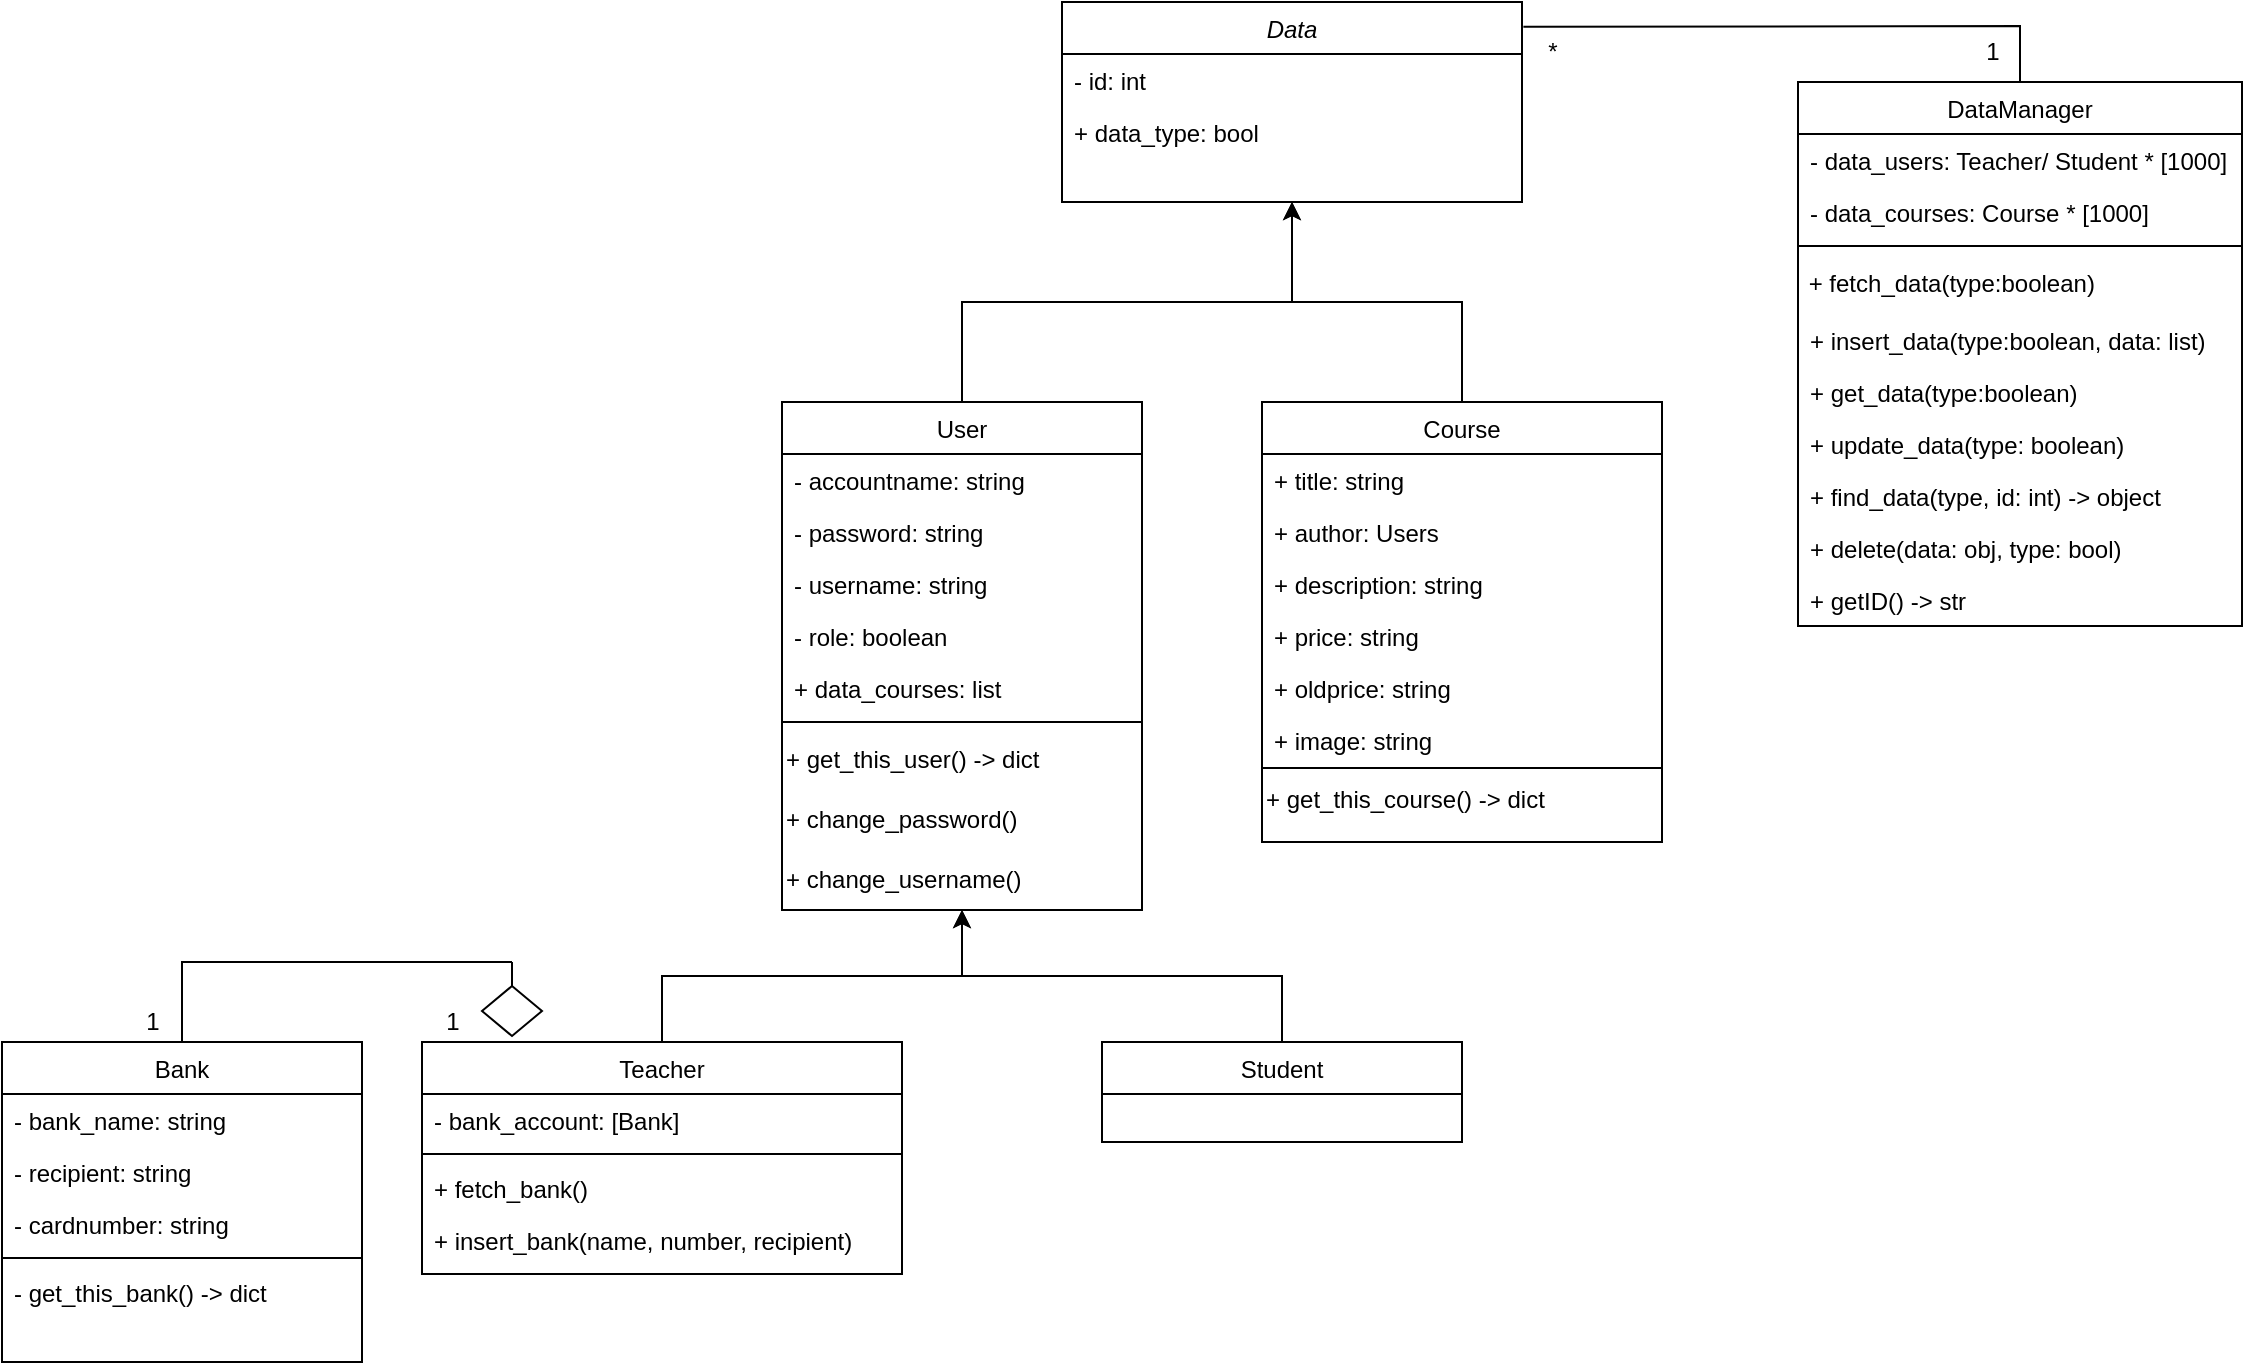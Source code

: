 <mxfile version="24.4.13" type="device">
  <diagram id="C5RBs43oDa-KdzZeNtuy" name="Page-1">
    <mxGraphModel dx="2234" dy="669" grid="1" gridSize="10" guides="1" tooltips="1" connect="1" arrows="1" fold="1" page="1" pageScale="1" pageWidth="827" pageHeight="1169" math="0" shadow="0">
      <root>
        <mxCell id="WIyWlLk6GJQsqaUBKTNV-0" />
        <mxCell id="WIyWlLk6GJQsqaUBKTNV-1" parent="WIyWlLk6GJQsqaUBKTNV-0" />
        <mxCell id="zkfFHV4jXpPFQw0GAbJ--0" value="Data" style="swimlane;fontStyle=2;align=center;verticalAlign=top;childLayout=stackLayout;horizontal=1;startSize=26;horizontalStack=0;resizeParent=1;resizeLast=0;collapsible=1;marginBottom=0;rounded=0;shadow=0;strokeWidth=1;" parent="WIyWlLk6GJQsqaUBKTNV-1" vertex="1">
          <mxGeometry x="140" y="80" width="230" height="100" as="geometry">
            <mxRectangle x="230" y="140" width="160" height="26" as="alternateBounds" />
          </mxGeometry>
        </mxCell>
        <mxCell id="dGWZSjaGaNEGDS7ft2SP-1" value="- id: int" style="text;align=left;verticalAlign=top;spacingLeft=4;spacingRight=4;overflow=hidden;rotatable=0;points=[[0,0.5],[1,0.5]];portConstraint=eastwest;rounded=0;shadow=0;html=0;" parent="zkfFHV4jXpPFQw0GAbJ--0" vertex="1">
          <mxGeometry y="26" width="230" height="26" as="geometry" />
        </mxCell>
        <mxCell id="V5tZjTN5XGr2il_91O5r-17" value="+ data_type: bool" style="text;align=left;verticalAlign=top;spacingLeft=4;spacingRight=4;overflow=hidden;rotatable=0;points=[[0,0.5],[1,0.5]];portConstraint=eastwest;rounded=0;shadow=0;html=0;" parent="zkfFHV4jXpPFQw0GAbJ--0" vertex="1">
          <mxGeometry y="52" width="230" height="26" as="geometry" />
        </mxCell>
        <mxCell id="V5tZjTN5XGr2il_91O5r-1" style="edgeStyle=orthogonalEdgeStyle;rounded=0;orthogonalLoop=1;jettySize=auto;html=1;entryX=0.5;entryY=1;entryDx=0;entryDy=0;" parent="WIyWlLk6GJQsqaUBKTNV-1" source="zkfFHV4jXpPFQw0GAbJ--13" target="zkfFHV4jXpPFQw0GAbJ--0" edge="1">
          <mxGeometry relative="1" as="geometry" />
        </mxCell>
        <mxCell id="zkfFHV4jXpPFQw0GAbJ--13" value="Course" style="swimlane;fontStyle=0;align=center;verticalAlign=top;childLayout=stackLayout;horizontal=1;startSize=26;horizontalStack=0;resizeParent=1;resizeLast=0;collapsible=1;marginBottom=0;rounded=0;shadow=0;strokeWidth=1;" parent="WIyWlLk6GJQsqaUBKTNV-1" vertex="1">
          <mxGeometry x="240" y="280" width="200" height="220" as="geometry">
            <mxRectangle x="340" y="380" width="170" height="26" as="alternateBounds" />
          </mxGeometry>
        </mxCell>
        <mxCell id="zkfFHV4jXpPFQw0GAbJ--14" value="+ title: string" style="text;align=left;verticalAlign=top;spacingLeft=4;spacingRight=4;overflow=hidden;rotatable=0;points=[[0,0.5],[1,0.5]];portConstraint=eastwest;" parent="zkfFHV4jXpPFQw0GAbJ--13" vertex="1">
          <mxGeometry y="26" width="200" height="26" as="geometry" />
        </mxCell>
        <mxCell id="V5tZjTN5XGr2il_91O5r-4" value="+ author: Users" style="text;align=left;verticalAlign=top;spacingLeft=4;spacingRight=4;overflow=hidden;rotatable=0;points=[[0,0.5],[1,0.5]];portConstraint=eastwest;" parent="zkfFHV4jXpPFQw0GAbJ--13" vertex="1">
          <mxGeometry y="52" width="200" height="26" as="geometry" />
        </mxCell>
        <mxCell id="V5tZjTN5XGr2il_91O5r-5" value="+ description: string" style="text;align=left;verticalAlign=top;spacingLeft=4;spacingRight=4;overflow=hidden;rotatable=0;points=[[0,0.5],[1,0.5]];portConstraint=eastwest;" parent="zkfFHV4jXpPFQw0GAbJ--13" vertex="1">
          <mxGeometry y="78" width="200" height="26" as="geometry" />
        </mxCell>
        <mxCell id="V5tZjTN5XGr2il_91O5r-13" value="+ price: string" style="text;align=left;verticalAlign=top;spacingLeft=4;spacingRight=4;overflow=hidden;rotatable=0;points=[[0,0.5],[1,0.5]];portConstraint=eastwest;" parent="zkfFHV4jXpPFQw0GAbJ--13" vertex="1">
          <mxGeometry y="104" width="200" height="26" as="geometry" />
        </mxCell>
        <mxCell id="V5tZjTN5XGr2il_91O5r-14" value="+ oldprice: string" style="text;align=left;verticalAlign=top;spacingLeft=4;spacingRight=4;overflow=hidden;rotatable=0;points=[[0,0.5],[1,0.5]];portConstraint=eastwest;" parent="zkfFHV4jXpPFQw0GAbJ--13" vertex="1">
          <mxGeometry y="130" width="200" height="26" as="geometry" />
        </mxCell>
        <mxCell id="V5tZjTN5XGr2il_91O5r-15" value="+ image: string" style="text;align=left;verticalAlign=top;spacingLeft=4;spacingRight=4;overflow=hidden;rotatable=0;points=[[0,0.5],[1,0.5]];portConstraint=eastwest;" parent="zkfFHV4jXpPFQw0GAbJ--13" vertex="1">
          <mxGeometry y="156" width="200" height="26" as="geometry" />
        </mxCell>
        <mxCell id="zkfFHV4jXpPFQw0GAbJ--15" value="" style="line;html=1;strokeWidth=1;align=left;verticalAlign=middle;spacingTop=-1;spacingLeft=3;spacingRight=3;rotatable=0;labelPosition=right;points=[];portConstraint=eastwest;" parent="zkfFHV4jXpPFQw0GAbJ--13" vertex="1">
          <mxGeometry y="182" width="200" height="2" as="geometry" />
        </mxCell>
        <mxCell id="XUHwCTbrXwd2QGcEJ7wP-3" value="+ get_this_course() -&amp;gt; dict" style="text;html=1;align=left;verticalAlign=middle;resizable=0;points=[];autosize=1;strokeColor=none;fillColor=none;" parent="zkfFHV4jXpPFQw0GAbJ--13" vertex="1">
          <mxGeometry y="184" width="200" height="30" as="geometry" />
        </mxCell>
        <mxCell id="zkfFHV4jXpPFQw0GAbJ--17" value="DataManager" style="swimlane;fontStyle=0;align=center;verticalAlign=top;childLayout=stackLayout;horizontal=1;startSize=26;horizontalStack=0;resizeParent=1;resizeLast=0;collapsible=1;marginBottom=0;rounded=0;shadow=0;strokeWidth=1;" parent="WIyWlLk6GJQsqaUBKTNV-1" vertex="1">
          <mxGeometry x="508" y="120" width="222" height="272" as="geometry">
            <mxRectangle x="550" y="140" width="160" height="26" as="alternateBounds" />
          </mxGeometry>
        </mxCell>
        <mxCell id="zkfFHV4jXpPFQw0GAbJ--18" value="- data_users: Teacher/ Student * [1000] " style="text;align=left;verticalAlign=top;spacingLeft=4;spacingRight=4;overflow=hidden;rotatable=0;points=[[0,0.5],[1,0.5]];portConstraint=eastwest;" parent="zkfFHV4jXpPFQw0GAbJ--17" vertex="1">
          <mxGeometry y="26" width="222" height="26" as="geometry" />
        </mxCell>
        <mxCell id="XUHwCTbrXwd2QGcEJ7wP-0" value="- data_courses: Course * [1000] " style="text;align=left;verticalAlign=top;spacingLeft=4;spacingRight=4;overflow=hidden;rotatable=0;points=[[0,0.5],[1,0.5]];portConstraint=eastwest;" parent="zkfFHV4jXpPFQw0GAbJ--17" vertex="1">
          <mxGeometry y="52" width="222" height="26" as="geometry" />
        </mxCell>
        <mxCell id="zkfFHV4jXpPFQw0GAbJ--23" value="" style="line;html=1;strokeWidth=1;align=left;verticalAlign=middle;spacingTop=-1;spacingLeft=3;spacingRight=3;rotatable=0;labelPosition=right;points=[];portConstraint=eastwest;" parent="zkfFHV4jXpPFQw0GAbJ--17" vertex="1">
          <mxGeometry y="78" width="222" height="8" as="geometry" />
        </mxCell>
        <mxCell id="dGWZSjaGaNEGDS7ft2SP-53" value="&amp;nbsp;+ fetch_data(type:boolean)" style="text;html=1;align=left;verticalAlign=middle;resizable=0;points=[];autosize=1;strokeColor=none;fillColor=none;" parent="zkfFHV4jXpPFQw0GAbJ--17" vertex="1">
          <mxGeometry y="86" width="222" height="30" as="geometry" />
        </mxCell>
        <mxCell id="dGWZSjaGaNEGDS7ft2SP-0" value="+ insert_data(type:boolean, data: list)" style="text;align=left;verticalAlign=top;spacingLeft=4;spacingRight=4;overflow=hidden;rotatable=0;points=[[0,0.5],[1,0.5]];portConstraint=eastwest;" parent="zkfFHV4jXpPFQw0GAbJ--17" vertex="1">
          <mxGeometry y="116" width="222" height="26" as="geometry" />
        </mxCell>
        <mxCell id="XUHwCTbrXwd2QGcEJ7wP-1" value="+ get_data(type:boolean)" style="text;align=left;verticalAlign=top;spacingLeft=4;spacingRight=4;overflow=hidden;rotatable=0;points=[[0,0.5],[1,0.5]];portConstraint=eastwest;" parent="zkfFHV4jXpPFQw0GAbJ--17" vertex="1">
          <mxGeometry y="142" width="222" height="26" as="geometry" />
        </mxCell>
        <mxCell id="XUHwCTbrXwd2QGcEJ7wP-11" value="+ update_data(type: boolean)" style="text;align=left;verticalAlign=top;spacingLeft=4;spacingRight=4;overflow=hidden;rotatable=0;points=[[0,0.5],[1,0.5]];portConstraint=eastwest;" parent="zkfFHV4jXpPFQw0GAbJ--17" vertex="1">
          <mxGeometry y="168" width="222" height="26" as="geometry" />
        </mxCell>
        <mxCell id="KX20Zn50f5C3wX6E_BQ1-1" value="+ find_data(type, id: int) -&gt; object" style="text;align=left;verticalAlign=top;spacingLeft=4;spacingRight=4;overflow=hidden;rotatable=0;points=[[0,0.5],[1,0.5]];portConstraint=eastwest;" parent="zkfFHV4jXpPFQw0GAbJ--17" vertex="1">
          <mxGeometry y="194" width="222" height="26" as="geometry" />
        </mxCell>
        <mxCell id="8Hv7JbykdSUNwi4ZffDC-0" value="+ delete(data: obj, type: bool) " style="text;align=left;verticalAlign=top;spacingLeft=4;spacingRight=4;overflow=hidden;rotatable=0;points=[[0,0.5],[1,0.5]];portConstraint=eastwest;" vertex="1" parent="zkfFHV4jXpPFQw0GAbJ--17">
          <mxGeometry y="220" width="222" height="26" as="geometry" />
        </mxCell>
        <mxCell id="8Hv7JbykdSUNwi4ZffDC-1" value="+ getID() -&gt; str" style="text;align=left;verticalAlign=top;spacingLeft=4;spacingRight=4;overflow=hidden;rotatable=0;points=[[0,0.5],[1,0.5]];portConstraint=eastwest;" vertex="1" parent="zkfFHV4jXpPFQw0GAbJ--17">
          <mxGeometry y="246" width="222" height="26" as="geometry" />
        </mxCell>
        <mxCell id="V5tZjTN5XGr2il_91O5r-3" style="edgeStyle=orthogonalEdgeStyle;rounded=0;orthogonalLoop=1;jettySize=auto;html=1;entryX=0.5;entryY=1;entryDx=0;entryDy=0;" parent="WIyWlLk6GJQsqaUBKTNV-1" source="dGWZSjaGaNEGDS7ft2SP-2" target="zkfFHV4jXpPFQw0GAbJ--0" edge="1">
          <mxGeometry relative="1" as="geometry">
            <Array as="points">
              <mxPoint x="90" y="230" />
              <mxPoint x="255" y="230" />
            </Array>
          </mxGeometry>
        </mxCell>
        <mxCell id="dGWZSjaGaNEGDS7ft2SP-2" value="User" style="swimlane;fontStyle=0;align=center;verticalAlign=top;childLayout=stackLayout;horizontal=1;startSize=26;horizontalStack=0;resizeParent=1;resizeLast=0;collapsible=1;marginBottom=0;rounded=0;shadow=0;strokeWidth=1;" parent="WIyWlLk6GJQsqaUBKTNV-1" vertex="1">
          <mxGeometry y="280" width="180" height="254" as="geometry">
            <mxRectangle x="130" y="380" width="160" height="26" as="alternateBounds" />
          </mxGeometry>
        </mxCell>
        <mxCell id="dGWZSjaGaNEGDS7ft2SP-3" value="- accountname: string" style="text;align=left;verticalAlign=top;spacingLeft=4;spacingRight=4;overflow=hidden;rotatable=0;points=[[0,0.5],[1,0.5]];portConstraint=eastwest;" parent="dGWZSjaGaNEGDS7ft2SP-2" vertex="1">
          <mxGeometry y="26" width="180" height="26" as="geometry" />
        </mxCell>
        <mxCell id="dGWZSjaGaNEGDS7ft2SP-11" value="- password: string" style="text;align=left;verticalAlign=top;spacingLeft=4;spacingRight=4;overflow=hidden;rotatable=0;points=[[0,0.5],[1,0.5]];portConstraint=eastwest;rounded=0;shadow=0;html=0;" parent="dGWZSjaGaNEGDS7ft2SP-2" vertex="1">
          <mxGeometry y="52" width="180" height="26" as="geometry" />
        </mxCell>
        <mxCell id="dGWZSjaGaNEGDS7ft2SP-4" value="- username: string" style="text;align=left;verticalAlign=top;spacingLeft=4;spacingRight=4;overflow=hidden;rotatable=0;points=[[0,0.5],[1,0.5]];portConstraint=eastwest;rounded=0;shadow=0;html=0;" parent="dGWZSjaGaNEGDS7ft2SP-2" vertex="1">
          <mxGeometry y="78" width="180" height="26" as="geometry" />
        </mxCell>
        <mxCell id="dGWZSjaGaNEGDS7ft2SP-12" value="- role: boolean" style="text;align=left;verticalAlign=top;spacingLeft=4;spacingRight=4;overflow=hidden;rotatable=0;points=[[0,0.5],[1,0.5]];portConstraint=eastwest;rounded=0;shadow=0;html=0;" parent="dGWZSjaGaNEGDS7ft2SP-2" vertex="1">
          <mxGeometry y="104" width="180" height="26" as="geometry" />
        </mxCell>
        <mxCell id="dGWZSjaGaNEGDS7ft2SP-23" value="+ data_courses: list" style="text;align=left;verticalAlign=top;spacingLeft=4;spacingRight=4;overflow=hidden;rotatable=0;points=[[0,0.5],[1,0.5]];portConstraint=eastwest;rounded=0;shadow=0;html=0;" parent="dGWZSjaGaNEGDS7ft2SP-2" vertex="1">
          <mxGeometry y="130" width="180" height="26" as="geometry" />
        </mxCell>
        <mxCell id="dGWZSjaGaNEGDS7ft2SP-5" value="" style="line;html=1;strokeWidth=1;align=left;verticalAlign=middle;spacingTop=-1;spacingLeft=3;spacingRight=3;rotatable=0;labelPosition=right;points=[];portConstraint=eastwest;" parent="dGWZSjaGaNEGDS7ft2SP-2" vertex="1">
          <mxGeometry y="156" width="180" height="8" as="geometry" />
        </mxCell>
        <mxCell id="XUHwCTbrXwd2QGcEJ7wP-2" value="+ get_this_user() -&amp;gt; dict" style="text;html=1;align=left;verticalAlign=middle;resizable=0;points=[];autosize=1;strokeColor=none;fillColor=none;" parent="dGWZSjaGaNEGDS7ft2SP-2" vertex="1">
          <mxGeometry y="164" width="180" height="30" as="geometry" />
        </mxCell>
        <mxCell id="KliBYHnFznWAlUROl2JT-0" value="+ change_password()" style="text;html=1;align=left;verticalAlign=middle;resizable=0;points=[];autosize=1;strokeColor=none;fillColor=none;" parent="dGWZSjaGaNEGDS7ft2SP-2" vertex="1">
          <mxGeometry y="194" width="180" height="30" as="geometry" />
        </mxCell>
        <mxCell id="KliBYHnFznWAlUROl2JT-1" value="+ change_username()" style="text;html=1;align=left;verticalAlign=middle;resizable=0;points=[];autosize=1;strokeColor=none;fillColor=none;" parent="dGWZSjaGaNEGDS7ft2SP-2" vertex="1">
          <mxGeometry y="224" width="180" height="30" as="geometry" />
        </mxCell>
        <mxCell id="dGWZSjaGaNEGDS7ft2SP-25" style="edgeStyle=orthogonalEdgeStyle;rounded=0;orthogonalLoop=1;jettySize=auto;html=1;entryX=0.5;entryY=1;entryDx=0;entryDy=0;" parent="WIyWlLk6GJQsqaUBKTNV-1" source="dGWZSjaGaNEGDS7ft2SP-13" target="dGWZSjaGaNEGDS7ft2SP-2" edge="1">
          <mxGeometry relative="1" as="geometry" />
        </mxCell>
        <mxCell id="dGWZSjaGaNEGDS7ft2SP-13" value="Teacher" style="swimlane;fontStyle=0;align=center;verticalAlign=top;childLayout=stackLayout;horizontal=1;startSize=26;horizontalStack=0;resizeParent=1;resizeLast=0;collapsible=1;marginBottom=0;rounded=0;shadow=0;strokeWidth=1;" parent="WIyWlLk6GJQsqaUBKTNV-1" vertex="1">
          <mxGeometry x="-180" y="600" width="240" height="116" as="geometry">
            <mxRectangle x="130" y="380" width="160" height="26" as="alternateBounds" />
          </mxGeometry>
        </mxCell>
        <mxCell id="dGWZSjaGaNEGDS7ft2SP-16" value="- bank_account: [Bank]" style="text;align=left;verticalAlign=top;spacingLeft=4;spacingRight=4;overflow=hidden;rotatable=0;points=[[0,0.5],[1,0.5]];portConstraint=eastwest;rounded=0;shadow=0;html=0;" parent="dGWZSjaGaNEGDS7ft2SP-13" vertex="1">
          <mxGeometry y="26" width="240" height="26" as="geometry" />
        </mxCell>
        <mxCell id="dGWZSjaGaNEGDS7ft2SP-18" value="" style="line;html=1;strokeWidth=1;align=left;verticalAlign=middle;spacingTop=-1;spacingLeft=3;spacingRight=3;rotatable=0;labelPosition=right;points=[];portConstraint=eastwest;" parent="dGWZSjaGaNEGDS7ft2SP-13" vertex="1">
          <mxGeometry y="52" width="240" height="8" as="geometry" />
        </mxCell>
        <mxCell id="KliBYHnFznWAlUROl2JT-3" value="+ fetch_bank()" style="text;align=left;verticalAlign=top;spacingLeft=4;spacingRight=4;overflow=hidden;rotatable=0;points=[[0,0.5],[1,0.5]];portConstraint=eastwest;rounded=0;shadow=0;html=0;" parent="dGWZSjaGaNEGDS7ft2SP-13" vertex="1">
          <mxGeometry y="60" width="240" height="26" as="geometry" />
        </mxCell>
        <mxCell id="8Hv7JbykdSUNwi4ZffDC-2" value="+ insert_bank(name, number, recipient)" style="text;align=left;verticalAlign=top;spacingLeft=4;spacingRight=4;overflow=hidden;rotatable=0;points=[[0,0.5],[1,0.5]];portConstraint=eastwest;rounded=0;shadow=0;html=0;" vertex="1" parent="dGWZSjaGaNEGDS7ft2SP-13">
          <mxGeometry y="86" width="240" height="26" as="geometry" />
        </mxCell>
        <mxCell id="dGWZSjaGaNEGDS7ft2SP-26" style="edgeStyle=orthogonalEdgeStyle;rounded=0;orthogonalLoop=1;jettySize=auto;html=1;entryX=0.5;entryY=1;entryDx=0;entryDy=0;" parent="WIyWlLk6GJQsqaUBKTNV-1" source="dGWZSjaGaNEGDS7ft2SP-19" target="dGWZSjaGaNEGDS7ft2SP-2" edge="1">
          <mxGeometry relative="1" as="geometry" />
        </mxCell>
        <mxCell id="dGWZSjaGaNEGDS7ft2SP-19" value="Student" style="swimlane;fontStyle=0;align=center;verticalAlign=top;childLayout=stackLayout;horizontal=1;startSize=26;horizontalStack=0;resizeParent=1;resizeLast=0;collapsible=1;marginBottom=0;rounded=0;shadow=0;strokeWidth=1;" parent="WIyWlLk6GJQsqaUBKTNV-1" vertex="1">
          <mxGeometry x="160" y="600" width="180" height="50" as="geometry">
            <mxRectangle x="130" y="380" width="160" height="26" as="alternateBounds" />
          </mxGeometry>
        </mxCell>
        <mxCell id="dGWZSjaGaNEGDS7ft2SP-29" value="Bank" style="swimlane;fontStyle=0;align=center;verticalAlign=top;childLayout=stackLayout;horizontal=1;startSize=26;horizontalStack=0;resizeParent=1;resizeLast=0;collapsible=1;marginBottom=0;rounded=0;shadow=0;strokeWidth=1;" parent="WIyWlLk6GJQsqaUBKTNV-1" vertex="1">
          <mxGeometry x="-390" y="600" width="180" height="160" as="geometry">
            <mxRectangle x="130" y="380" width="160" height="26" as="alternateBounds" />
          </mxGeometry>
        </mxCell>
        <mxCell id="dGWZSjaGaNEGDS7ft2SP-42" value="- bank_name: string" style="text;align=left;verticalAlign=top;spacingLeft=4;spacingRight=4;overflow=hidden;rotatable=0;points=[[0,0.5],[1,0.5]];portConstraint=eastwest;rounded=0;shadow=0;html=0;" parent="dGWZSjaGaNEGDS7ft2SP-29" vertex="1">
          <mxGeometry y="26" width="180" height="26" as="geometry" />
        </mxCell>
        <mxCell id="dGWZSjaGaNEGDS7ft2SP-31" value="- recipient: string" style="text;align=left;verticalAlign=top;spacingLeft=4;spacingRight=4;overflow=hidden;rotatable=0;points=[[0,0.5],[1,0.5]];portConstraint=eastwest;rounded=0;shadow=0;html=0;" parent="dGWZSjaGaNEGDS7ft2SP-29" vertex="1">
          <mxGeometry y="52" width="180" height="26" as="geometry" />
        </mxCell>
        <mxCell id="dGWZSjaGaNEGDS7ft2SP-32" value="- cardnumber: string" style="text;align=left;verticalAlign=top;spacingLeft=4;spacingRight=4;overflow=hidden;rotatable=0;points=[[0,0.5],[1,0.5]];portConstraint=eastwest;rounded=0;shadow=0;html=0;" parent="dGWZSjaGaNEGDS7ft2SP-29" vertex="1">
          <mxGeometry y="78" width="180" height="26" as="geometry" />
        </mxCell>
        <mxCell id="dGWZSjaGaNEGDS7ft2SP-33" value="" style="line;html=1;strokeWidth=1;align=left;verticalAlign=middle;spacingTop=-1;spacingLeft=3;spacingRight=3;rotatable=0;labelPosition=right;points=[];portConstraint=eastwest;" parent="dGWZSjaGaNEGDS7ft2SP-29" vertex="1">
          <mxGeometry y="104" width="180" height="8" as="geometry" />
        </mxCell>
        <mxCell id="KliBYHnFznWAlUROl2JT-2" value="- get_this_bank() -&gt; dict" style="text;align=left;verticalAlign=top;spacingLeft=4;spacingRight=4;overflow=hidden;rotatable=0;points=[[0,0.5],[1,0.5]];portConstraint=eastwest;rounded=0;shadow=0;html=0;" parent="dGWZSjaGaNEGDS7ft2SP-29" vertex="1">
          <mxGeometry y="112" width="180" height="26" as="geometry" />
        </mxCell>
        <mxCell id="dGWZSjaGaNEGDS7ft2SP-37" value="" style="endArrow=none;html=1;rounded=0;exitX=0.5;exitY=0;exitDx=0;exitDy=0;entryX=0.5;entryY=1;entryDx=0;entryDy=0;" parent="WIyWlLk6GJQsqaUBKTNV-1" source="dGWZSjaGaNEGDS7ft2SP-38" target="dGWZSjaGaNEGDS7ft2SP-38" edge="1">
          <mxGeometry width="50" height="50" relative="1" as="geometry">
            <mxPoint x="-250" y="600" as="sourcePoint" />
            <mxPoint x="-200" y="550" as="targetPoint" />
            <Array as="points">
              <mxPoint x="-135" y="560" />
            </Array>
          </mxGeometry>
        </mxCell>
        <mxCell id="dGWZSjaGaNEGDS7ft2SP-39" value="" style="endArrow=none;html=1;rounded=0;exitX=0.5;exitY=0;exitDx=0;exitDy=0;" parent="WIyWlLk6GJQsqaUBKTNV-1" source="dGWZSjaGaNEGDS7ft2SP-29" edge="1">
          <mxGeometry width="50" height="50" relative="1" as="geometry">
            <mxPoint x="-300" y="600" as="sourcePoint" />
            <mxPoint x="-135" y="560" as="targetPoint" />
            <Array as="points">
              <mxPoint x="-300" y="560" />
            </Array>
          </mxGeometry>
        </mxCell>
        <mxCell id="dGWZSjaGaNEGDS7ft2SP-38" value="" style="rhombus;whiteSpace=wrap;html=1;" parent="WIyWlLk6GJQsqaUBKTNV-1" vertex="1">
          <mxGeometry x="-150" y="572" width="30" height="25" as="geometry" />
        </mxCell>
        <mxCell id="dGWZSjaGaNEGDS7ft2SP-43" value="1" style="text;html=1;align=center;verticalAlign=middle;resizable=0;points=[];autosize=1;strokeColor=none;fillColor=none;" parent="WIyWlLk6GJQsqaUBKTNV-1" vertex="1">
          <mxGeometry x="-330" y="575" width="30" height="30" as="geometry" />
        </mxCell>
        <mxCell id="dGWZSjaGaNEGDS7ft2SP-44" value="1" style="text;html=1;align=center;verticalAlign=middle;resizable=0;points=[];autosize=1;strokeColor=none;fillColor=none;" parent="WIyWlLk6GJQsqaUBKTNV-1" vertex="1">
          <mxGeometry x="-180" y="575" width="30" height="30" as="geometry" />
        </mxCell>
        <mxCell id="dGWZSjaGaNEGDS7ft2SP-50" value="" style="endArrow=none;html=1;rounded=0;entryX=1.003;entryY=0.124;entryDx=0;entryDy=0;entryPerimeter=0;exitX=0.5;exitY=0;exitDx=0;exitDy=0;" parent="WIyWlLk6GJQsqaUBKTNV-1" source="zkfFHV4jXpPFQw0GAbJ--17" target="zkfFHV4jXpPFQw0GAbJ--0" edge="1">
          <mxGeometry width="50" height="50" relative="1" as="geometry">
            <mxPoint x="505" y="110" as="sourcePoint" />
            <mxPoint x="387.0" y="111.002" as="targetPoint" />
            <Array as="points">
              <mxPoint x="619" y="92" />
            </Array>
          </mxGeometry>
        </mxCell>
        <mxCell id="dGWZSjaGaNEGDS7ft2SP-51" value="*" style="text;html=1;align=center;verticalAlign=middle;resizable=0;points=[];autosize=1;strokeColor=none;fillColor=none;" parent="WIyWlLk6GJQsqaUBKTNV-1" vertex="1">
          <mxGeometry x="370" y="90" width="30" height="30" as="geometry" />
        </mxCell>
        <mxCell id="dGWZSjaGaNEGDS7ft2SP-52" value="1" style="text;html=1;align=center;verticalAlign=middle;resizable=0;points=[];autosize=1;strokeColor=none;fillColor=none;" parent="WIyWlLk6GJQsqaUBKTNV-1" vertex="1">
          <mxGeometry x="590" y="90" width="30" height="30" as="geometry" />
        </mxCell>
      </root>
    </mxGraphModel>
  </diagram>
</mxfile>
